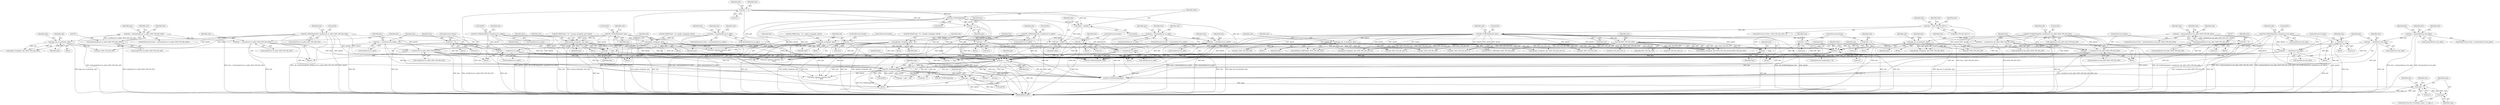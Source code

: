 digraph "0_tcpdump_d10a0f980fe8f9407ab1ffbd612641433ebe175e@array" {
"1001118" [label="(Call,snpa = tptr[0])"];
"1001114" [label="(Call,ND_TCHECK(tptr[0]))"];
"1000850" [label="(Call,ND_TCHECK2(tptr[0], sizeof(struct in6_addr)))"];
"1000756" [label="(Call,ND_TCHECK2(tptr[0], sizeof(struct in_addr)))"];
"1000892" [label="(Call,ND_TCHECK2(tptr[0], sizeof(struct in6_addr)+BGP_VPN_RD_LEN))"];
"1000798" [label="(Call,ND_TCHECK2(tptr[0], sizeof(struct in_addr)+BGP_VPN_RD_LEN))"];
"1000944" [label="(Call,ND_TCHECK2(tptr[0], sizeof(struct in_addr)))"];
"1001004" [label="(Call,ND_TCHECK2(tptr[0], tlen))"];
"1000989" [label="(Call,tlen < BGP_VPN_RD_LEN+1)"];
"1001111" [label="(Call,tptr += tlen)"];
"1000864" [label="(Call,tlen -= sizeof(struct in6_addr))"];
"1000834" [label="(Call,tlen < (int)sizeof(struct in6_addr))"];
"1000939" [label="(Call,tlen = 0)"];
"1000845" [label="(Call,tlen = 0)"];
"1000793" [label="(Call,tlen = 0)"];
"1000701" [label="(Call,tlen = nhlen)"];
"1000696" [label="(Call,nhlen = tptr[0])"];
"1000692" [label="(Call,ND_TCHECK(tptr[0]))"];
"1000689" [label="(Call,tptr +=3)"];
"1000751" [label="(Call,tlen = 0)"];
"1000887" [label="(Call,tlen = 0)"];
"1000984" [label="(Call,tlen = 0)"];
"1000820" [label="(Call,tlen -= (sizeof(struct in_addr)+BGP_VPN_RD_LEN))"];
"1000780" [label="(Call,tlen < (int)(sizeof(struct in_addr)+BGP_VPN_RD_LEN))"];
"1000782" [label="(Call,(int)(sizeof(struct in_addr)+BGP_VPN_RD_LEN))"];
"1001068" [label="(Call,tlen = 0)"];
"1000718" [label="(Call,tlen > 0)"];
"1000914" [label="(Call,tlen -= (sizeof(struct in6_addr)+BGP_VPN_RD_LEN))"];
"1000874" [label="(Call,tlen < (int)(sizeof(struct in6_addr)+BGP_VPN_RD_LEN))"];
"1000876" [label="(Call,(int)(sizeof(struct in6_addr)+BGP_VPN_RD_LEN))"];
"1000958" [label="(Call,tlen -= (sizeof(struct in_addr)))"];
"1000928" [label="(Call,tlen < (int)sizeof(struct in_addr))"];
"1000770" [label="(Call,tlen -= sizeof(struct in_addr))"];
"1000740" [label="(Call,tlen < (int)sizeof(struct in_addr))"];
"1000999" [label="(Call,tlen = 0)"];
"1000826" [label="(Call,tptr += (sizeof(struct in_addr)+BGP_VPN_RD_LEN))"];
"1000812" [label="(Call,bgp_vpn_rd_print(ndo, tptr))"];
"1000704" [label="(Call,tptr++)"];
"1000962" [label="(Call,tptr += (sizeof(struct in_addr)))"];
"1000955" [label="(Call,ipaddr_string(ndo, tptr))"];
"1000774" [label="(Call,tptr += sizeof(struct in_addr))"];
"1000767" [label="(Call,ipaddr_string(ndo, tptr))"];
"1000868" [label="(Call,tptr += sizeof(struct in6_addr))"];
"1000861" [label="(Call,ip6addr_string(ndo, tptr))"];
"1001065" [label="(Call,tptr += tlen)"];
"1001023" [label="(Call,tlen-BGP_VPN_RD_LEN)"];
"1001015" [label="(Call,bgp_vpn_rd_print(ndo, tptr))"];
"1000981" [label="(Call,tptr += tlen)"];
"1000977" [label="(Call,isonsap_string(ndo, tptr, tlen))"];
"1000967" [label="(Call,ND_TCHECK2(tptr[0], tlen))"];
"1000920" [label="(Call,tptr += (sizeof(struct in6_addr)+BGP_VPN_RD_LEN))"];
"1000906" [label="(Call,bgp_vpn_rd_print(ndo, tptr))"];
"1001135" [label="(Call,snpa > 0)"];
"1001138" [label="(Call,snpa--)"];
"1000868" [label="(Call,tptr += sizeof(struct in6_addr))"];
"1001029" [label="(Call,tptr+BGP_VPN_RD_LEN)"];
"1000960" [label="(Call,sizeof(struct in_addr))"];
"1000797" [label="(Block,)"];
"1000939" [label="(Call,tlen = 0)"];
"1000845" [label="(Call,tlen = 0)"];
"1001020" [label="(Call,tptr+BGP_VPN_RD_LEN)"];
"1000909" [label="(Call,ip6addr_string(ndo, tptr+BGP_VPN_RD_LEN))"];
"1000753" [label="(Literal,0)"];
"1000864" [label="(Call,tlen -= sizeof(struct in6_addr))"];
"1000834" [label="(Call,tlen < (int)sizeof(struct in6_addr))"];
"1001115" [label="(Call,tptr[0])"];
"1000822" [label="(Call,sizeof(struct in_addr)+BGP_VPN_RD_LEN)"];
"1000798" [label="(Call,ND_TCHECK2(tptr[0], sizeof(struct in_addr)+BGP_VPN_RD_LEN))"];
"1001124" [label="(Identifier,tptr)"];
"1000794" [label="(Identifier,tlen)"];
"1000873" [label="(ControlStructure,if (tlen < (int)(sizeof(struct in6_addr)+BGP_VPN_RD_LEN)))"];
"1001111" [label="(Call,tptr += tlen)"];
"1001073" [label="(Call,ND_TCHECK2(tptr[0], tlen))"];
"1000764" [label="(Identifier,ndo)"];
"1000946" [label="(Identifier,tptr)"];
"1001048" [label="(Call,EXTRACT_24BITS(tptr+BGP_VPN_RD_LEN))"];
"1000896" [label="(Call,sizeof(struct in6_addr)+BGP_VPN_RD_LEN)"];
"1000836" [label="(Call,(int)sizeof(struct in6_addr))"];
"1000908" [label="(Identifier,tptr)"];
"1000800" [label="(Identifier,tptr)"];
"1000994" [label="(Block,)"];
"1000694" [label="(Identifier,tptr)"];
"1000957" [label="(Identifier,tptr)"];
"1000943" [label="(Block,)"];
"1000952" [label="(Identifier,ndo)"];
"1000958" [label="(Call,tlen -= (sizeof(struct in_addr)))"];
"1000739" [label="(ControlStructure,if (tlen < (int)sizeof(struct in_addr)))"];
"1000956" [label="(Identifier,ndo)"];
"1000691" [label="(Literal,3)"];
"1000977" [label="(Call,isonsap_string(ndo, tptr, tlen))"];
"1001113" [label="(Identifier,tlen)"];
"1001120" [label="(Call,tptr[0])"];
"1001615" [label="(Call,print_unknown_data(ndo, tptr, \"\n\t    \", tlen))"];
"1001023" [label="(Call,tlen-BGP_VPN_RD_LEN)"];
"1000741" [label="(Identifier,tlen)"];
"1000921" [label="(Identifier,tptr)"];
"1000852" [label="(Identifier,tptr)"];
"1000928" [label="(Call,tlen < (int)sizeof(struct in_addr))"];
"1000945" [label="(Call,tptr[0])"];
"1000815" [label="(Call,ipaddr_string(ndo, tptr+BGP_VPN_RD_LEN))"];
"1000752" [label="(Identifier,tlen)"];
"1000988" [label="(ControlStructure,if (tlen < BGP_VPN_RD_LEN+1))"];
"1000833" [label="(ControlStructure,if (tlen < (int)sizeof(struct in6_addr)))"];
"1000894" [label="(Identifier,tptr)"];
"1000959" [label="(Identifier,tlen)"];
"1001097" [label="(Call,tptr += tlen)"];
"1000813" [label="(Identifier,ndo)"];
"1000926" [label="(ControlStructure,break;)"];
"1000791" [label="(Identifier,ndo)"];
"1001107" [label="(Identifier,ndo)"];
"1000948" [label="(Call,sizeof(struct in_addr))"];
"1000771" [label="(Identifier,tlen)"];
"1000749" [label="(Identifier,ndo)"];
"1000986" [label="(Literal,0)"];
"1000953" [label="(Block,)"];
"1000702" [label="(Identifier,tlen)"];
"1000793" [label="(Call,tlen = 0)"];
"1000927" [label="(ControlStructure,if (tlen < (int)sizeof(struct in_addr)))"];
"1000906" [label="(Call,bgp_vpn_rd_print(ndo, tptr))"];
"1000846" [label="(Identifier,tlen)"];
"1000703" [label="(Identifier,nhlen)"];
"1001038" [label="(Call,ipaddr_string(ndo, tptr+BGP_VPN_RD_LEN+4))"];
"1000882" [label="(Block,)"];
"1000887" [label="(Call,tlen = 0)"];
"1000776" [label="(Call,sizeof(struct in_addr))"];
"1001597" [label="(Call,ND_TCHECK2(*tptr,tlen))"];
"1001141" [label="(Call,ND_TCHECK(tptr[0]))"];
"1000751" [label="(Call,tlen = 0)"];
"1000968" [label="(Call,tptr[0])"];
"1001118" [label="(Call,snpa = tptr[0])"];
"1000893" [label="(Call,tptr[0])"];
"1000911" [label="(Call,tptr+BGP_VPN_RD_LEN)"];
"1001065" [label="(Call,tptr += tlen)"];
"1000705" [label="(Identifier,tptr)"];
"1001138" [label="(Call,snpa--)"];
"1000757" [label="(Call,tptr[0])"];
"1000902" [label="(Identifier,ndo)"];
"1000934" [label="(Block,)"];
"1000770" [label="(Call,tlen -= sizeof(struct in_addr))"];
"1000780" [label="(Call,tlen < (int)(sizeof(struct in_addr)+BGP_VPN_RD_LEN))"];
"1000962" [label="(Call,tptr += (sizeof(struct in_addr)))"];
"1001067" [label="(Identifier,tlen)"];
"1001137" [label="(Literal,0)"];
"1000915" [label="(Identifier,tlen)"];
"1000816" [label="(Identifier,ndo)"];
"1001062" [label="(Call,BGP_VPN_RD_LEN+3)"];
"1000769" [label="(Identifier,tptr)"];
"1000980" [label="(Identifier,tlen)"];
"1000914" [label="(Call,tlen -= (sizeof(struct in6_addr)+BGP_VPN_RD_LEN))"];
"1000874" [label="(Call,tlen < (int)(sizeof(struct in6_addr)+BGP_VPN_RD_LEN))"];
"1000983" [label="(Identifier,tlen)"];
"1000788" [label="(Block,)"];
"1001069" [label="(Identifier,tlen)"];
"1000774" [label="(Call,tptr += sizeof(struct in_addr))"];
"1000760" [label="(Call,sizeof(struct in_addr))"];
"1001040" [label="(Call,tptr+BGP_VPN_RD_LEN+4)"];
"1000746" [label="(Block,)"];
"1001001" [label="(Literal,0)"];
"1000150" [label="(Block,)"];
"1000878" [label="(Call,sizeof(struct in6_addr)+BGP_VPN_RD_LEN)"];
"1001000" [label="(Identifier,tlen)"];
"1001018" [label="(Call,isonsap_string(ndo, tptr+BGP_VPN_RD_LEN,tlen-BGP_VPN_RD_LEN))"];
"1001011" [label="(Identifier,ndo)"];
"1001119" [label="(Identifier,snpa)"];
"1000990" [label="(Identifier,tlen)"];
"1000964" [label="(Call,sizeof(struct in_addr))"];
"1000863" [label="(Identifier,tptr)"];
"1000697" [label="(Identifier,nhlen)"];
"1001017" [label="(Identifier,tptr)"];
"1000772" [label="(Call,sizeof(struct in_addr))"];
"1000940" [label="(Identifier,tlen)"];
"1001008" [label="(Identifier,tlen)"];
"1000869" [label="(Identifier,tptr)"];
"1000972" [label="(Call,ND_PRINT((ndo, \"%s\", isonsap_string(ndo, tptr, tlen))))"];
"1001068" [label="(Call,tlen = 0)"];
"1000719" [label="(Identifier,tlen)"];
"1000799" [label="(Call,tptr[0])"];
"1000765" [label="(Block,)"];
"1000808" [label="(Identifier,ndo)"];
"1001005" [label="(Call,tptr[0])"];
"1000967" [label="(Call,ND_TCHECK2(tptr[0], tlen))"];
"1000767" [label="(Call,ipaddr_string(ndo, tptr))"];
"1000778" [label="(ControlStructure,break;)"];
"1000859" [label="(Block,)"];
"1000835" [label="(Identifier,tlen)"];
"1000856" [label="(Call,ND_PRINT((ndo, \"%s\", ip6addr_string(ndo, tptr))))"];
"1000888" [label="(Identifier,tlen)"];
"1001024" [label="(Identifier,tlen)"];
"1000690" [label="(Identifier,tptr)"];
"1000950" [label="(Call,ND_PRINT((ndo, \"%s\", ipaddr_string(ndo, tptr))))"];
"1001116" [label="(Identifier,tptr)"];
"1000854" [label="(Call,sizeof(struct in6_addr))"];
"1000814" [label="(Identifier,tptr)"];
"1001071" [label="(ControlStructure,break;)"];
"1000696" [label="(Call,nhlen = tptr[0])"];
"1001004" [label="(Call,ND_TCHECK2(tptr[0], tlen))"];
"1000692" [label="(Call,ND_TCHECK(tptr[0]))"];
"1001066" [label="(Identifier,tptr)"];
"1001025" [label="(Identifier,BGP_VPN_RD_LEN)"];
"1000982" [label="(Identifier,tptr)"];
"1001015" [label="(Call,bgp_vpn_rd_print(ndo, tptr))"];
"1000974" [label="(Identifier,ndo)"];
"1001139" [label="(Identifier,snpa)"];
"1001136" [label="(Identifier,snpa)"];
"1000966" [label="(ControlStructure,break;)"];
"1000840" [label="(Block,)"];
"1000929" [label="(Identifier,tlen)"];
"1000847" [label="(Literal,0)"];
"1000701" [label="(Call,tlen = nhlen)"];
"1000916" [label="(Call,sizeof(struct in6_addr)+BGP_VPN_RD_LEN)"];
"1001092" [label="(Call,print_unknown_data(ndo, tptr, \"\n\t    \", tlen))"];
"1001049" [label="(Call,tptr+BGP_VPN_RD_LEN)"];
"1000876" [label="(Call,(int)(sizeof(struct in6_addr)+BGP_VPN_RD_LEN))"];
"1000779" [label="(ControlStructure,if (tlen < (int)(sizeof(struct in_addr)+BGP_VPN_RD_LEN)))"];
"1000991" [label="(Call,BGP_VPN_RD_LEN+1)"];
"1000997" [label="(Identifier,ndo)"];
"1001134" [label="(ControlStructure,for (/*nothing*/; snpa > 0; snpa--))"];
"1000704" [label="(Call,tptr++)"];
"1000922" [label="(Call,sizeof(struct in6_addr)+BGP_VPN_RD_LEN)"];
"1001060" [label="(Call,tptr+BGP_VPN_RD_LEN+3)"];
"1000944" [label="(Call,ND_TCHECK2(tptr[0], sizeof(struct in_addr)))"];
"1000718" [label="(Call,tlen > 0)"];
"1000725" [label="(Identifier,nnh)"];
"1000872" [label="(ControlStructure,break;)"];
"1001003" [label="(Block,)"];
"1000955" [label="(Call,ipaddr_string(ndo, tptr))"];
"1000905" [label="(Block,)"];
"1000866" [label="(Call,sizeof(struct in6_addr))"];
"1000979" [label="(Identifier,tptr)"];
"1001634" [label="(Call,tptr += advance)"];
"1000862" [label="(Identifier,ndo)"];
"1000832" [label="(ControlStructure,break;)"];
"1000717" [label="(ControlStructure,while (tlen > 0))"];
"1000689" [label="(Call,tptr +=3)"];
"1000885" [label="(Identifier,ndo)"];
"1000720" [label="(Literal,0)"];
"1000768" [label="(Identifier,ndo)"];
"1000907" [label="(Identifier,ndo)"];
"1000820" [label="(Call,tlen -= (sizeof(struct in_addr)+BGP_VPN_RD_LEN))"];
"1000963" [label="(Identifier,tptr)"];
"1002909" [label="(Call,print_unknown_data(ndo, pptr, \"\n\t    \", len))"];
"1000762" [label="(Call,ND_PRINT((ndo, \"%s\",ipaddr_string(ndo, tptr))))"];
"1000937" [label="(Identifier,ndo)"];
"1000826" [label="(Call,tptr += (sizeof(struct in_addr)+BGP_VPN_RD_LEN))"];
"1001028" [label="(Call,EXTRACT_32BITS(tptr+BGP_VPN_RD_LEN))"];
"1000781" [label="(Identifier,tlen)"];
"1001019" [label="(Identifier,ndo)"];
"1000828" [label="(Call,sizeof(struct in_addr)+BGP_VPN_RD_LEN)"];
"1000742" [label="(Call,(int)sizeof(struct in_addr))"];
"1000930" [label="(Call,(int)sizeof(struct in_addr))"];
"1001112" [label="(Identifier,tptr)"];
"1002919" [label="(MethodReturn,RET)"];
"1001114" [label="(Call,ND_TCHECK(tptr[0]))"];
"1000850" [label="(Call,ND_TCHECK2(tptr[0], sizeof(struct in6_addr)))"];
"1000858" [label="(Identifier,ndo)"];
"1000987" [label="(ControlStructure,break;)"];
"1000989" [label="(Call,tlen < BGP_VPN_RD_LEN+1)"];
"1000827" [label="(Identifier,tptr)"];
"1000978" [label="(Identifier,ndo)"];
"1001135" [label="(Call,snpa > 0)"];
"1000849" [label="(Block,)"];
"1000775" [label="(Identifier,tptr)"];
"1001167" [label="(Call,tptr < pptr + len)"];
"1001016" [label="(Identifier,ndo)"];
"1000756" [label="(Call,ND_TCHECK2(tptr[0], sizeof(struct in_addr)))"];
"1000693" [label="(Call,tptr[0])"];
"1000843" [label="(Identifier,ndo)"];
"1001042" [label="(Call,BGP_VPN_RD_LEN+4)"];
"1000985" [label="(Identifier,tlen)"];
"1000784" [label="(Call,sizeof(struct in_addr)+BGP_VPN_RD_LEN)"];
"1000999" [label="(Call,tlen = 0)"];
"1000975" [label="(Block,)"];
"1001006" [label="(Identifier,tptr)"];
"1000865" [label="(Identifier,tlen)"];
"1000821" [label="(Identifier,tlen)"];
"1000802" [label="(Call,sizeof(struct in_addr)+BGP_VPN_RD_LEN)"];
"1000738" [label="(Block,)"];
"1000910" [label="(Identifier,ndo)"];
"1001143" [label="(Identifier,tptr)"];
"1001168" [label="(Identifier,tptr)"];
"1000707" [label="(Identifier,tlen)"];
"1000891" [label="(Block,)"];
"1001070" [label="(Literal,0)"];
"1000812" [label="(Call,bgp_vpn_rd_print(ndo, tptr))"];
"1000698" [label="(Call,tptr[0])"];
"1000817" [label="(Call,tptr+BGP_VPN_RD_LEN)"];
"1000941" [label="(Literal,0)"];
"1000889" [label="(Literal,0)"];
"1001058" [label="(Call,ip6addr_string(ndo, tptr+BGP_VPN_RD_LEN+3))"];
"1000811" [label="(Block,)"];
"1000875" [label="(Identifier,tlen)"];
"1000795" [label="(Literal,0)"];
"1000861" [label="(Call,ip6addr_string(ndo, tptr))"];
"1000981" [label="(Call,tptr += tlen)"];
"1000920" [label="(Call,tptr += (sizeof(struct in6_addr)+BGP_VPN_RD_LEN))"];
"1001123" [label="(Call,tptr++)"];
"1000782" [label="(Call,(int)(sizeof(struct in_addr)+BGP_VPN_RD_LEN))"];
"1000758" [label="(Identifier,tptr)"];
"1001014" [label="(Block,)"];
"1000892" [label="(Call,ND_TCHECK2(tptr[0], sizeof(struct in6_addr)+BGP_VPN_RD_LEN))"];
"1000755" [label="(Block,)"];
"1000870" [label="(Call,sizeof(struct in6_addr))"];
"1000984" [label="(Call,tlen = 0)"];
"1000971" [label="(Identifier,tlen)"];
"1000740" [label="(Call,tlen < (int)sizeof(struct in_addr))"];
"1000851" [label="(Call,tptr[0])"];
"1001118" -> "1000150"  [label="AST: "];
"1001118" -> "1001120"  [label="CFG: "];
"1001119" -> "1001118"  [label="AST: "];
"1001120" -> "1001118"  [label="AST: "];
"1001124" -> "1001118"  [label="CFG: "];
"1001118" -> "1002919"  [label="DDG: snpa"];
"1001118" -> "1002919"  [label="DDG: tptr[0]"];
"1001114" -> "1001118"  [label="DDG: tptr[0]"];
"1001111" -> "1001118"  [label="DDG: tptr"];
"1001118" -> "1001135"  [label="DDG: snpa"];
"1001114" -> "1000150"  [label="AST: "];
"1001114" -> "1001115"  [label="CFG: "];
"1001115" -> "1001114"  [label="AST: "];
"1001119" -> "1001114"  [label="CFG: "];
"1001114" -> "1002919"  [label="DDG: ND_TCHECK(tptr[0])"];
"1000850" -> "1001114"  [label="DDG: tptr[0]"];
"1000756" -> "1001114"  [label="DDG: tptr[0]"];
"1000892" -> "1001114"  [label="DDG: tptr[0]"];
"1000798" -> "1001114"  [label="DDG: tptr[0]"];
"1000944" -> "1001114"  [label="DDG: tptr[0]"];
"1001004" -> "1001114"  [label="DDG: tptr[0]"];
"1001111" -> "1001114"  [label="DDG: tptr"];
"1000967" -> "1001114"  [label="DDG: tptr[0]"];
"1000692" -> "1001114"  [label="DDG: tptr[0]"];
"1000689" -> "1001114"  [label="DDG: tptr"];
"1001114" -> "1001123"  [label="DDG: tptr[0]"];
"1001114" -> "1001141"  [label="DDG: tptr[0]"];
"1001114" -> "1001167"  [label="DDG: tptr[0]"];
"1001114" -> "1001597"  [label="DDG: tptr[0]"];
"1001114" -> "1001615"  [label="DDG: tptr[0]"];
"1001114" -> "1001634"  [label="DDG: tptr[0]"];
"1000850" -> "1000849"  [label="AST: "];
"1000850" -> "1000854"  [label="CFG: "];
"1000851" -> "1000850"  [label="AST: "];
"1000854" -> "1000850"  [label="AST: "];
"1000858" -> "1000850"  [label="CFG: "];
"1000850" -> "1002919"  [label="DDG: tptr[0]"];
"1000850" -> "1002919"  [label="DDG: ND_TCHECK2(tptr[0], sizeof(struct in6_addr))"];
"1000850" -> "1000861"  [label="DDG: tptr[0]"];
"1000850" -> "1000868"  [label="DDG: tptr[0]"];
"1000850" -> "1001073"  [label="DDG: tptr[0]"];
"1000850" -> "1001111"  [label="DDG: tptr[0]"];
"1000756" -> "1000755"  [label="AST: "];
"1000756" -> "1000760"  [label="CFG: "];
"1000757" -> "1000756"  [label="AST: "];
"1000760" -> "1000756"  [label="AST: "];
"1000764" -> "1000756"  [label="CFG: "];
"1000756" -> "1002919"  [label="DDG: tptr[0]"];
"1000756" -> "1002919"  [label="DDG: ND_TCHECK2(tptr[0], sizeof(struct in_addr))"];
"1000756" -> "1000767"  [label="DDG: tptr[0]"];
"1000756" -> "1000774"  [label="DDG: tptr[0]"];
"1000756" -> "1001073"  [label="DDG: tptr[0]"];
"1000756" -> "1001111"  [label="DDG: tptr[0]"];
"1000892" -> "1000891"  [label="AST: "];
"1000892" -> "1000896"  [label="CFG: "];
"1000893" -> "1000892"  [label="AST: "];
"1000896" -> "1000892"  [label="AST: "];
"1000902" -> "1000892"  [label="CFG: "];
"1000892" -> "1002919"  [label="DDG: tptr[0]"];
"1000892" -> "1002919"  [label="DDG: ND_TCHECK2(tptr[0], sizeof(struct in6_addr)+BGP_VPN_RD_LEN)"];
"1000892" -> "1000906"  [label="DDG: tptr[0]"];
"1000892" -> "1000909"  [label="DDG: tptr[0]"];
"1000892" -> "1000911"  [label="DDG: tptr[0]"];
"1000892" -> "1000920"  [label="DDG: tptr[0]"];
"1000892" -> "1001073"  [label="DDG: tptr[0]"];
"1000892" -> "1001111"  [label="DDG: tptr[0]"];
"1000798" -> "1000797"  [label="AST: "];
"1000798" -> "1000802"  [label="CFG: "];
"1000799" -> "1000798"  [label="AST: "];
"1000802" -> "1000798"  [label="AST: "];
"1000808" -> "1000798"  [label="CFG: "];
"1000798" -> "1002919"  [label="DDG: tptr[0]"];
"1000798" -> "1002919"  [label="DDG: ND_TCHECK2(tptr[0], sizeof(struct in_addr)+BGP_VPN_RD_LEN)"];
"1000798" -> "1000812"  [label="DDG: tptr[0]"];
"1000798" -> "1000815"  [label="DDG: tptr[0]"];
"1000798" -> "1000817"  [label="DDG: tptr[0]"];
"1000798" -> "1000826"  [label="DDG: tptr[0]"];
"1000798" -> "1001073"  [label="DDG: tptr[0]"];
"1000798" -> "1001111"  [label="DDG: tptr[0]"];
"1000944" -> "1000943"  [label="AST: "];
"1000944" -> "1000948"  [label="CFG: "];
"1000945" -> "1000944"  [label="AST: "];
"1000948" -> "1000944"  [label="AST: "];
"1000952" -> "1000944"  [label="CFG: "];
"1000944" -> "1002919"  [label="DDG: ND_TCHECK2(tptr[0], sizeof(struct in_addr))"];
"1000944" -> "1002919"  [label="DDG: tptr[0]"];
"1000944" -> "1000955"  [label="DDG: tptr[0]"];
"1000944" -> "1000962"  [label="DDG: tptr[0]"];
"1000944" -> "1001073"  [label="DDG: tptr[0]"];
"1000944" -> "1001111"  [label="DDG: tptr[0]"];
"1001004" -> "1001003"  [label="AST: "];
"1001004" -> "1001008"  [label="CFG: "];
"1001005" -> "1001004"  [label="AST: "];
"1001008" -> "1001004"  [label="AST: "];
"1001011" -> "1001004"  [label="CFG: "];
"1001004" -> "1002919"  [label="DDG: ND_TCHECK2(tptr[0], tlen)"];
"1001004" -> "1002919"  [label="DDG: tptr[0]"];
"1000989" -> "1001004"  [label="DDG: tlen"];
"1001004" -> "1001015"  [label="DDG: tptr[0]"];
"1001004" -> "1001018"  [label="DDG: tptr[0]"];
"1001004" -> "1001020"  [label="DDG: tptr[0]"];
"1001004" -> "1001023"  [label="DDG: tlen"];
"1001004" -> "1001028"  [label="DDG: tptr[0]"];
"1001004" -> "1001029"  [label="DDG: tptr[0]"];
"1001004" -> "1001038"  [label="DDG: tptr[0]"];
"1001004" -> "1001040"  [label="DDG: tptr[0]"];
"1001004" -> "1001048"  [label="DDG: tptr[0]"];
"1001004" -> "1001049"  [label="DDG: tptr[0]"];
"1001004" -> "1001058"  [label="DDG: tptr[0]"];
"1001004" -> "1001060"  [label="DDG: tptr[0]"];
"1001004" -> "1001065"  [label="DDG: tptr[0]"];
"1001004" -> "1001073"  [label="DDG: tptr[0]"];
"1001004" -> "1001111"  [label="DDG: tptr[0]"];
"1000989" -> "1000988"  [label="AST: "];
"1000989" -> "1000991"  [label="CFG: "];
"1000990" -> "1000989"  [label="AST: "];
"1000991" -> "1000989"  [label="AST: "];
"1000997" -> "1000989"  [label="CFG: "];
"1001006" -> "1000989"  [label="CFG: "];
"1000989" -> "1002919"  [label="DDG: tlen < BGP_VPN_RD_LEN+1"];
"1000989" -> "1002919"  [label="DDG: BGP_VPN_RD_LEN+1"];
"1001111" -> "1000150"  [label="AST: "];
"1001111" -> "1001113"  [label="CFG: "];
"1001112" -> "1001111"  [label="AST: "];
"1001113" -> "1001111"  [label="AST: "];
"1001116" -> "1001111"  [label="CFG: "];
"1001111" -> "1002919"  [label="DDG: tlen"];
"1000864" -> "1001111"  [label="DDG: tlen"];
"1000939" -> "1001111"  [label="DDG: tlen"];
"1000845" -> "1001111"  [label="DDG: tlen"];
"1000793" -> "1001111"  [label="DDG: tlen"];
"1000701" -> "1001111"  [label="DDG: tlen"];
"1000751" -> "1001111"  [label="DDG: tlen"];
"1000887" -> "1001111"  [label="DDG: tlen"];
"1000984" -> "1001111"  [label="DDG: tlen"];
"1000820" -> "1001111"  [label="DDG: tlen"];
"1001068" -> "1001111"  [label="DDG: tlen"];
"1000718" -> "1001111"  [label="DDG: tlen"];
"1000914" -> "1001111"  [label="DDG: tlen"];
"1000958" -> "1001111"  [label="DDG: tlen"];
"1000770" -> "1001111"  [label="DDG: tlen"];
"1000999" -> "1001111"  [label="DDG: tlen"];
"1000826" -> "1001111"  [label="DDG: tptr"];
"1000704" -> "1001111"  [label="DDG: tptr"];
"1000962" -> "1001111"  [label="DDG: tptr"];
"1000774" -> "1001111"  [label="DDG: tptr"];
"1000868" -> "1001111"  [label="DDG: tptr"];
"1001065" -> "1001111"  [label="DDG: tptr"];
"1000981" -> "1001111"  [label="DDG: tptr"];
"1000920" -> "1001111"  [label="DDG: tptr"];
"1000967" -> "1001111"  [label="DDG: tptr[0]"];
"1000692" -> "1001111"  [label="DDG: tptr[0]"];
"1000689" -> "1001111"  [label="DDG: tptr"];
"1001111" -> "1001123"  [label="DDG: tptr"];
"1001111" -> "1001141"  [label="DDG: tptr"];
"1001111" -> "1001167"  [label="DDG: tptr"];
"1001111" -> "1001597"  [label="DDG: tptr"];
"1001111" -> "1001615"  [label="DDG: tptr"];
"1001111" -> "1001634"  [label="DDG: tptr"];
"1000864" -> "1000849"  [label="AST: "];
"1000864" -> "1000866"  [label="CFG: "];
"1000865" -> "1000864"  [label="AST: "];
"1000866" -> "1000864"  [label="AST: "];
"1000869" -> "1000864"  [label="CFG: "];
"1000864" -> "1002919"  [label="DDG: tlen"];
"1000864" -> "1000718"  [label="DDG: tlen"];
"1000834" -> "1000864"  [label="DDG: tlen"];
"1000864" -> "1001597"  [label="DDG: tlen"];
"1000834" -> "1000833"  [label="AST: "];
"1000834" -> "1000836"  [label="CFG: "];
"1000835" -> "1000834"  [label="AST: "];
"1000836" -> "1000834"  [label="AST: "];
"1000843" -> "1000834"  [label="CFG: "];
"1000852" -> "1000834"  [label="CFG: "];
"1000834" -> "1002919"  [label="DDG: tlen < (int)sizeof(struct in6_addr)"];
"1000834" -> "1002919"  [label="DDG: (int)sizeof(struct in6_addr)"];
"1000939" -> "1000934"  [label="AST: "];
"1000939" -> "1000941"  [label="CFG: "];
"1000940" -> "1000939"  [label="AST: "];
"1000941" -> "1000939"  [label="AST: "];
"1000966" -> "1000939"  [label="CFG: "];
"1000939" -> "1002919"  [label="DDG: tlen"];
"1000939" -> "1000718"  [label="DDG: tlen"];
"1000939" -> "1001597"  [label="DDG: tlen"];
"1000845" -> "1000840"  [label="AST: "];
"1000845" -> "1000847"  [label="CFG: "];
"1000846" -> "1000845"  [label="AST: "];
"1000847" -> "1000845"  [label="AST: "];
"1000872" -> "1000845"  [label="CFG: "];
"1000845" -> "1002919"  [label="DDG: tlen"];
"1000845" -> "1000718"  [label="DDG: tlen"];
"1000845" -> "1001597"  [label="DDG: tlen"];
"1000793" -> "1000788"  [label="AST: "];
"1000793" -> "1000795"  [label="CFG: "];
"1000794" -> "1000793"  [label="AST: "];
"1000795" -> "1000793"  [label="AST: "];
"1000832" -> "1000793"  [label="CFG: "];
"1000793" -> "1002919"  [label="DDG: tlen"];
"1000793" -> "1000718"  [label="DDG: tlen"];
"1000793" -> "1001597"  [label="DDG: tlen"];
"1000701" -> "1000150"  [label="AST: "];
"1000701" -> "1000703"  [label="CFG: "];
"1000702" -> "1000701"  [label="AST: "];
"1000703" -> "1000701"  [label="AST: "];
"1000705" -> "1000701"  [label="CFG: "];
"1000701" -> "1002919"  [label="DDG: nhlen"];
"1000696" -> "1000701"  [label="DDG: nhlen"];
"1000701" -> "1000718"  [label="DDG: tlen"];
"1000701" -> "1001597"  [label="DDG: tlen"];
"1000696" -> "1000150"  [label="AST: "];
"1000696" -> "1000698"  [label="CFG: "];
"1000697" -> "1000696"  [label="AST: "];
"1000698" -> "1000696"  [label="AST: "];
"1000702" -> "1000696"  [label="CFG: "];
"1000692" -> "1000696"  [label="DDG: tptr[0]"];
"1000689" -> "1000696"  [label="DDG: tptr"];
"1000692" -> "1000150"  [label="AST: "];
"1000692" -> "1000693"  [label="CFG: "];
"1000693" -> "1000692"  [label="AST: "];
"1000697" -> "1000692"  [label="CFG: "];
"1000692" -> "1002919"  [label="DDG: ND_TCHECK(tptr[0])"];
"1000689" -> "1000692"  [label="DDG: tptr"];
"1000692" -> "1000704"  [label="DDG: tptr[0]"];
"1000692" -> "1001073"  [label="DDG: tptr[0]"];
"1000689" -> "1000150"  [label="AST: "];
"1000689" -> "1000691"  [label="CFG: "];
"1000690" -> "1000689"  [label="AST: "];
"1000691" -> "1000689"  [label="AST: "];
"1000694" -> "1000689"  [label="CFG: "];
"1000689" -> "1000704"  [label="DDG: tptr"];
"1000689" -> "1001073"  [label="DDG: tptr"];
"1000751" -> "1000746"  [label="AST: "];
"1000751" -> "1000753"  [label="CFG: "];
"1000752" -> "1000751"  [label="AST: "];
"1000753" -> "1000751"  [label="AST: "];
"1000778" -> "1000751"  [label="CFG: "];
"1000751" -> "1002919"  [label="DDG: tlen"];
"1000751" -> "1000718"  [label="DDG: tlen"];
"1000751" -> "1001597"  [label="DDG: tlen"];
"1000887" -> "1000882"  [label="AST: "];
"1000887" -> "1000889"  [label="CFG: "];
"1000888" -> "1000887"  [label="AST: "];
"1000889" -> "1000887"  [label="AST: "];
"1000926" -> "1000887"  [label="CFG: "];
"1000887" -> "1002919"  [label="DDG: tlen"];
"1000887" -> "1000718"  [label="DDG: tlen"];
"1000887" -> "1001597"  [label="DDG: tlen"];
"1000984" -> "1000738"  [label="AST: "];
"1000984" -> "1000986"  [label="CFG: "];
"1000985" -> "1000984"  [label="AST: "];
"1000986" -> "1000984"  [label="AST: "];
"1000987" -> "1000984"  [label="CFG: "];
"1000984" -> "1002919"  [label="DDG: tlen"];
"1000984" -> "1000718"  [label="DDG: tlen"];
"1000984" -> "1001597"  [label="DDG: tlen"];
"1000820" -> "1000797"  [label="AST: "];
"1000820" -> "1000822"  [label="CFG: "];
"1000821" -> "1000820"  [label="AST: "];
"1000822" -> "1000820"  [label="AST: "];
"1000827" -> "1000820"  [label="CFG: "];
"1000820" -> "1002919"  [label="DDG: tlen"];
"1000820" -> "1000718"  [label="DDG: tlen"];
"1000780" -> "1000820"  [label="DDG: tlen"];
"1000820" -> "1001597"  [label="DDG: tlen"];
"1000780" -> "1000779"  [label="AST: "];
"1000780" -> "1000782"  [label="CFG: "];
"1000781" -> "1000780"  [label="AST: "];
"1000782" -> "1000780"  [label="AST: "];
"1000791" -> "1000780"  [label="CFG: "];
"1000800" -> "1000780"  [label="CFG: "];
"1000780" -> "1002919"  [label="DDG: tlen < (int)(sizeof(struct in_addr)+BGP_VPN_RD_LEN)"];
"1000780" -> "1002919"  [label="DDG: (int)(sizeof(struct in_addr)+BGP_VPN_RD_LEN)"];
"1000782" -> "1000780"  [label="DDG: sizeof(struct in_addr)+BGP_VPN_RD_LEN"];
"1000782" -> "1000784"  [label="CFG: "];
"1000783" -> "1000782"  [label="AST: "];
"1000784" -> "1000782"  [label="AST: "];
"1000782" -> "1002919"  [label="DDG: sizeof(struct in_addr)+BGP_VPN_RD_LEN"];
"1001068" -> "1001003"  [label="AST: "];
"1001068" -> "1001070"  [label="CFG: "];
"1001069" -> "1001068"  [label="AST: "];
"1001070" -> "1001068"  [label="AST: "];
"1001071" -> "1001068"  [label="CFG: "];
"1001068" -> "1002919"  [label="DDG: tlen"];
"1001068" -> "1000718"  [label="DDG: tlen"];
"1001068" -> "1001597"  [label="DDG: tlen"];
"1000718" -> "1000717"  [label="AST: "];
"1000718" -> "1000720"  [label="CFG: "];
"1000719" -> "1000718"  [label="AST: "];
"1000720" -> "1000718"  [label="AST: "];
"1000725" -> "1000718"  [label="CFG: "];
"1001107" -> "1000718"  [label="CFG: "];
"1000718" -> "1002919"  [label="DDG: tlen > 0"];
"1000914" -> "1000718"  [label="DDG: tlen"];
"1000958" -> "1000718"  [label="DDG: tlen"];
"1000770" -> "1000718"  [label="DDG: tlen"];
"1000999" -> "1000718"  [label="DDG: tlen"];
"1000718" -> "1001073"  [label="DDG: tlen"];
"1000718" -> "1001597"  [label="DDG: tlen"];
"1000914" -> "1000891"  [label="AST: "];
"1000914" -> "1000916"  [label="CFG: "];
"1000915" -> "1000914"  [label="AST: "];
"1000916" -> "1000914"  [label="AST: "];
"1000921" -> "1000914"  [label="CFG: "];
"1000914" -> "1002919"  [label="DDG: tlen"];
"1000874" -> "1000914"  [label="DDG: tlen"];
"1000914" -> "1001597"  [label="DDG: tlen"];
"1000874" -> "1000873"  [label="AST: "];
"1000874" -> "1000876"  [label="CFG: "];
"1000875" -> "1000874"  [label="AST: "];
"1000876" -> "1000874"  [label="AST: "];
"1000885" -> "1000874"  [label="CFG: "];
"1000894" -> "1000874"  [label="CFG: "];
"1000874" -> "1002919"  [label="DDG: tlen < (int)(sizeof(struct in6_addr)+BGP_VPN_RD_LEN)"];
"1000874" -> "1002919"  [label="DDG: (int)(sizeof(struct in6_addr)+BGP_VPN_RD_LEN)"];
"1000876" -> "1000874"  [label="DDG: sizeof(struct in6_addr)+BGP_VPN_RD_LEN"];
"1000876" -> "1000878"  [label="CFG: "];
"1000877" -> "1000876"  [label="AST: "];
"1000878" -> "1000876"  [label="AST: "];
"1000876" -> "1002919"  [label="DDG: sizeof(struct in6_addr)+BGP_VPN_RD_LEN"];
"1000958" -> "1000943"  [label="AST: "];
"1000958" -> "1000960"  [label="CFG: "];
"1000959" -> "1000958"  [label="AST: "];
"1000960" -> "1000958"  [label="AST: "];
"1000963" -> "1000958"  [label="CFG: "];
"1000958" -> "1002919"  [label="DDG: tlen"];
"1000928" -> "1000958"  [label="DDG: tlen"];
"1000958" -> "1001597"  [label="DDG: tlen"];
"1000928" -> "1000927"  [label="AST: "];
"1000928" -> "1000930"  [label="CFG: "];
"1000929" -> "1000928"  [label="AST: "];
"1000930" -> "1000928"  [label="AST: "];
"1000937" -> "1000928"  [label="CFG: "];
"1000946" -> "1000928"  [label="CFG: "];
"1000928" -> "1002919"  [label="DDG: (int)sizeof(struct in_addr)"];
"1000928" -> "1002919"  [label="DDG: tlen < (int)sizeof(struct in_addr)"];
"1000770" -> "1000755"  [label="AST: "];
"1000770" -> "1000772"  [label="CFG: "];
"1000771" -> "1000770"  [label="AST: "];
"1000772" -> "1000770"  [label="AST: "];
"1000775" -> "1000770"  [label="CFG: "];
"1000770" -> "1002919"  [label="DDG: tlen"];
"1000740" -> "1000770"  [label="DDG: tlen"];
"1000770" -> "1001597"  [label="DDG: tlen"];
"1000740" -> "1000739"  [label="AST: "];
"1000740" -> "1000742"  [label="CFG: "];
"1000741" -> "1000740"  [label="AST: "];
"1000742" -> "1000740"  [label="AST: "];
"1000749" -> "1000740"  [label="CFG: "];
"1000758" -> "1000740"  [label="CFG: "];
"1000740" -> "1002919"  [label="DDG: (int)sizeof(struct in_addr)"];
"1000740" -> "1002919"  [label="DDG: tlen < (int)sizeof(struct in_addr)"];
"1000999" -> "1000994"  [label="AST: "];
"1000999" -> "1001001"  [label="CFG: "];
"1001000" -> "1000999"  [label="AST: "];
"1001001" -> "1000999"  [label="AST: "];
"1001071" -> "1000999"  [label="CFG: "];
"1000999" -> "1002919"  [label="DDG: tlen"];
"1000999" -> "1001597"  [label="DDG: tlen"];
"1000826" -> "1000797"  [label="AST: "];
"1000826" -> "1000828"  [label="CFG: "];
"1000827" -> "1000826"  [label="AST: "];
"1000828" -> "1000826"  [label="AST: "];
"1000832" -> "1000826"  [label="CFG: "];
"1000826" -> "1002919"  [label="DDG: tptr"];
"1000826" -> "1002919"  [label="DDG: sizeof(struct in_addr)+BGP_VPN_RD_LEN"];
"1000812" -> "1000826"  [label="DDG: tptr"];
"1000826" -> "1001073"  [label="DDG: tptr"];
"1000826" -> "1001092"  [label="DDG: tptr"];
"1000826" -> "1001097"  [label="DDG: tptr"];
"1000812" -> "1000811"  [label="AST: "];
"1000812" -> "1000814"  [label="CFG: "];
"1000813" -> "1000812"  [label="AST: "];
"1000814" -> "1000812"  [label="AST: "];
"1000816" -> "1000812"  [label="CFG: "];
"1000812" -> "1002919"  [label="DDG: bgp_vpn_rd_print(ndo, tptr)"];
"1000812" -> "1000815"  [label="DDG: ndo"];
"1000812" -> "1000815"  [label="DDG: tptr"];
"1000812" -> "1000817"  [label="DDG: tptr"];
"1000704" -> "1000150"  [label="AST: "];
"1000704" -> "1000705"  [label="CFG: "];
"1000705" -> "1000704"  [label="AST: "];
"1000707" -> "1000704"  [label="CFG: "];
"1000704" -> "1001073"  [label="DDG: tptr"];
"1000704" -> "1001092"  [label="DDG: tptr"];
"1000704" -> "1001097"  [label="DDG: tptr"];
"1000962" -> "1000943"  [label="AST: "];
"1000962" -> "1000964"  [label="CFG: "];
"1000963" -> "1000962"  [label="AST: "];
"1000964" -> "1000962"  [label="AST: "];
"1000966" -> "1000962"  [label="CFG: "];
"1000962" -> "1002919"  [label="DDG: tptr"];
"1000955" -> "1000962"  [label="DDG: tptr"];
"1000962" -> "1001073"  [label="DDG: tptr"];
"1000962" -> "1001092"  [label="DDG: tptr"];
"1000962" -> "1001097"  [label="DDG: tptr"];
"1000955" -> "1000953"  [label="AST: "];
"1000955" -> "1000957"  [label="CFG: "];
"1000956" -> "1000955"  [label="AST: "];
"1000957" -> "1000955"  [label="AST: "];
"1000950" -> "1000955"  [label="CFG: "];
"1000955" -> "1002919"  [label="DDG: ipaddr_string(ndo, tptr)"];
"1000955" -> "1002919"  [label="DDG: ndo"];
"1000955" -> "1001092"  [label="DDG: ndo"];
"1000955" -> "1001615"  [label="DDG: ndo"];
"1000955" -> "1002909"  [label="DDG: ndo"];
"1000774" -> "1000755"  [label="AST: "];
"1000774" -> "1000776"  [label="CFG: "];
"1000775" -> "1000774"  [label="AST: "];
"1000776" -> "1000774"  [label="AST: "];
"1000778" -> "1000774"  [label="CFG: "];
"1000774" -> "1002919"  [label="DDG: tptr"];
"1000767" -> "1000774"  [label="DDG: tptr"];
"1000774" -> "1001073"  [label="DDG: tptr"];
"1000774" -> "1001092"  [label="DDG: tptr"];
"1000774" -> "1001097"  [label="DDG: tptr"];
"1000767" -> "1000765"  [label="AST: "];
"1000767" -> "1000769"  [label="CFG: "];
"1000768" -> "1000767"  [label="AST: "];
"1000769" -> "1000767"  [label="AST: "];
"1000762" -> "1000767"  [label="CFG: "];
"1000767" -> "1002919"  [label="DDG: ipaddr_string(ndo, tptr)"];
"1000767" -> "1002919"  [label="DDG: ndo"];
"1000767" -> "1001092"  [label="DDG: ndo"];
"1000767" -> "1001615"  [label="DDG: ndo"];
"1000767" -> "1002909"  [label="DDG: ndo"];
"1000868" -> "1000849"  [label="AST: "];
"1000868" -> "1000870"  [label="CFG: "];
"1000869" -> "1000868"  [label="AST: "];
"1000870" -> "1000868"  [label="AST: "];
"1000872" -> "1000868"  [label="CFG: "];
"1000868" -> "1002919"  [label="DDG: tptr"];
"1000861" -> "1000868"  [label="DDG: tptr"];
"1000868" -> "1001073"  [label="DDG: tptr"];
"1000868" -> "1001092"  [label="DDG: tptr"];
"1000868" -> "1001097"  [label="DDG: tptr"];
"1000861" -> "1000859"  [label="AST: "];
"1000861" -> "1000863"  [label="CFG: "];
"1000862" -> "1000861"  [label="AST: "];
"1000863" -> "1000861"  [label="AST: "];
"1000856" -> "1000861"  [label="CFG: "];
"1000861" -> "1002919"  [label="DDG: ndo"];
"1000861" -> "1002919"  [label="DDG: ip6addr_string(ndo, tptr)"];
"1000861" -> "1001092"  [label="DDG: ndo"];
"1000861" -> "1001615"  [label="DDG: ndo"];
"1000861" -> "1002909"  [label="DDG: ndo"];
"1001065" -> "1001003"  [label="AST: "];
"1001065" -> "1001067"  [label="CFG: "];
"1001066" -> "1001065"  [label="AST: "];
"1001067" -> "1001065"  [label="AST: "];
"1001069" -> "1001065"  [label="CFG: "];
"1001065" -> "1002919"  [label="DDG: tptr"];
"1001023" -> "1001065"  [label="DDG: tlen"];
"1001015" -> "1001065"  [label="DDG: tptr"];
"1001065" -> "1001073"  [label="DDG: tptr"];
"1001065" -> "1001092"  [label="DDG: tptr"];
"1001065" -> "1001097"  [label="DDG: tptr"];
"1001023" -> "1001018"  [label="AST: "];
"1001023" -> "1001025"  [label="CFG: "];
"1001024" -> "1001023"  [label="AST: "];
"1001025" -> "1001023"  [label="AST: "];
"1001018" -> "1001023"  [label="CFG: "];
"1001023" -> "1001018"  [label="DDG: tlen"];
"1001023" -> "1001018"  [label="DDG: BGP_VPN_RD_LEN"];
"1001023" -> "1001028"  [label="DDG: BGP_VPN_RD_LEN"];
"1001023" -> "1001029"  [label="DDG: BGP_VPN_RD_LEN"];
"1001023" -> "1001038"  [label="DDG: BGP_VPN_RD_LEN"];
"1001023" -> "1001040"  [label="DDG: BGP_VPN_RD_LEN"];
"1001023" -> "1001042"  [label="DDG: BGP_VPN_RD_LEN"];
"1001023" -> "1001048"  [label="DDG: BGP_VPN_RD_LEN"];
"1001023" -> "1001049"  [label="DDG: BGP_VPN_RD_LEN"];
"1001023" -> "1001058"  [label="DDG: BGP_VPN_RD_LEN"];
"1001023" -> "1001060"  [label="DDG: BGP_VPN_RD_LEN"];
"1001023" -> "1001062"  [label="DDG: BGP_VPN_RD_LEN"];
"1001015" -> "1001014"  [label="AST: "];
"1001015" -> "1001017"  [label="CFG: "];
"1001016" -> "1001015"  [label="AST: "];
"1001017" -> "1001015"  [label="AST: "];
"1001019" -> "1001015"  [label="CFG: "];
"1001015" -> "1002919"  [label="DDG: bgp_vpn_rd_print(ndo, tptr)"];
"1001015" -> "1001018"  [label="DDG: ndo"];
"1001015" -> "1001018"  [label="DDG: tptr"];
"1001015" -> "1001020"  [label="DDG: tptr"];
"1001015" -> "1001028"  [label="DDG: tptr"];
"1001015" -> "1001029"  [label="DDG: tptr"];
"1001015" -> "1001038"  [label="DDG: tptr"];
"1001015" -> "1001040"  [label="DDG: tptr"];
"1001015" -> "1001048"  [label="DDG: tptr"];
"1001015" -> "1001049"  [label="DDG: tptr"];
"1001015" -> "1001058"  [label="DDG: tptr"];
"1001015" -> "1001060"  [label="DDG: tptr"];
"1000981" -> "1000738"  [label="AST: "];
"1000981" -> "1000983"  [label="CFG: "];
"1000982" -> "1000981"  [label="AST: "];
"1000983" -> "1000981"  [label="AST: "];
"1000985" -> "1000981"  [label="CFG: "];
"1000981" -> "1002919"  [label="DDG: tptr"];
"1000977" -> "1000981"  [label="DDG: tlen"];
"1000977" -> "1000981"  [label="DDG: tptr"];
"1000967" -> "1000981"  [label="DDG: tptr[0]"];
"1000981" -> "1001073"  [label="DDG: tptr"];
"1000981" -> "1001092"  [label="DDG: tptr"];
"1000981" -> "1001097"  [label="DDG: tptr"];
"1000977" -> "1000975"  [label="AST: "];
"1000977" -> "1000980"  [label="CFG: "];
"1000978" -> "1000977"  [label="AST: "];
"1000979" -> "1000977"  [label="AST: "];
"1000980" -> "1000977"  [label="AST: "];
"1000972" -> "1000977"  [label="CFG: "];
"1000977" -> "1002919"  [label="DDG: isonsap_string(ndo, tptr, tlen)"];
"1000977" -> "1002919"  [label="DDG: ndo"];
"1000967" -> "1000977"  [label="DDG: tptr[0]"];
"1000967" -> "1000977"  [label="DDG: tlen"];
"1000977" -> "1001092"  [label="DDG: ndo"];
"1000977" -> "1001615"  [label="DDG: ndo"];
"1000977" -> "1002909"  [label="DDG: ndo"];
"1000967" -> "1000738"  [label="AST: "];
"1000967" -> "1000971"  [label="CFG: "];
"1000968" -> "1000967"  [label="AST: "];
"1000971" -> "1000967"  [label="AST: "];
"1000974" -> "1000967"  [label="CFG: "];
"1000967" -> "1002919"  [label="DDG: ND_TCHECK2(tptr[0], tlen)"];
"1000967" -> "1002919"  [label="DDG: tptr[0]"];
"1000967" -> "1001073"  [label="DDG: tptr[0]"];
"1000920" -> "1000891"  [label="AST: "];
"1000920" -> "1000922"  [label="CFG: "];
"1000921" -> "1000920"  [label="AST: "];
"1000922" -> "1000920"  [label="AST: "];
"1000926" -> "1000920"  [label="CFG: "];
"1000920" -> "1002919"  [label="DDG: tptr"];
"1000920" -> "1002919"  [label="DDG: sizeof(struct in6_addr)+BGP_VPN_RD_LEN"];
"1000906" -> "1000920"  [label="DDG: tptr"];
"1000920" -> "1001073"  [label="DDG: tptr"];
"1000920" -> "1001092"  [label="DDG: tptr"];
"1000920" -> "1001097"  [label="DDG: tptr"];
"1000906" -> "1000905"  [label="AST: "];
"1000906" -> "1000908"  [label="CFG: "];
"1000907" -> "1000906"  [label="AST: "];
"1000908" -> "1000906"  [label="AST: "];
"1000910" -> "1000906"  [label="CFG: "];
"1000906" -> "1002919"  [label="DDG: bgp_vpn_rd_print(ndo, tptr)"];
"1000906" -> "1000909"  [label="DDG: ndo"];
"1000906" -> "1000909"  [label="DDG: tptr"];
"1000906" -> "1000911"  [label="DDG: tptr"];
"1001135" -> "1001134"  [label="AST: "];
"1001135" -> "1001137"  [label="CFG: "];
"1001136" -> "1001135"  [label="AST: "];
"1001137" -> "1001135"  [label="AST: "];
"1001143" -> "1001135"  [label="CFG: "];
"1001168" -> "1001135"  [label="CFG: "];
"1001135" -> "1002919"  [label="DDG: snpa > 0"];
"1001135" -> "1002919"  [label="DDG: snpa"];
"1001138" -> "1001135"  [label="DDG: snpa"];
"1001135" -> "1001138"  [label="DDG: snpa"];
"1001138" -> "1001134"  [label="AST: "];
"1001138" -> "1001139"  [label="CFG: "];
"1001139" -> "1001138"  [label="AST: "];
"1001136" -> "1001138"  [label="CFG: "];
}
